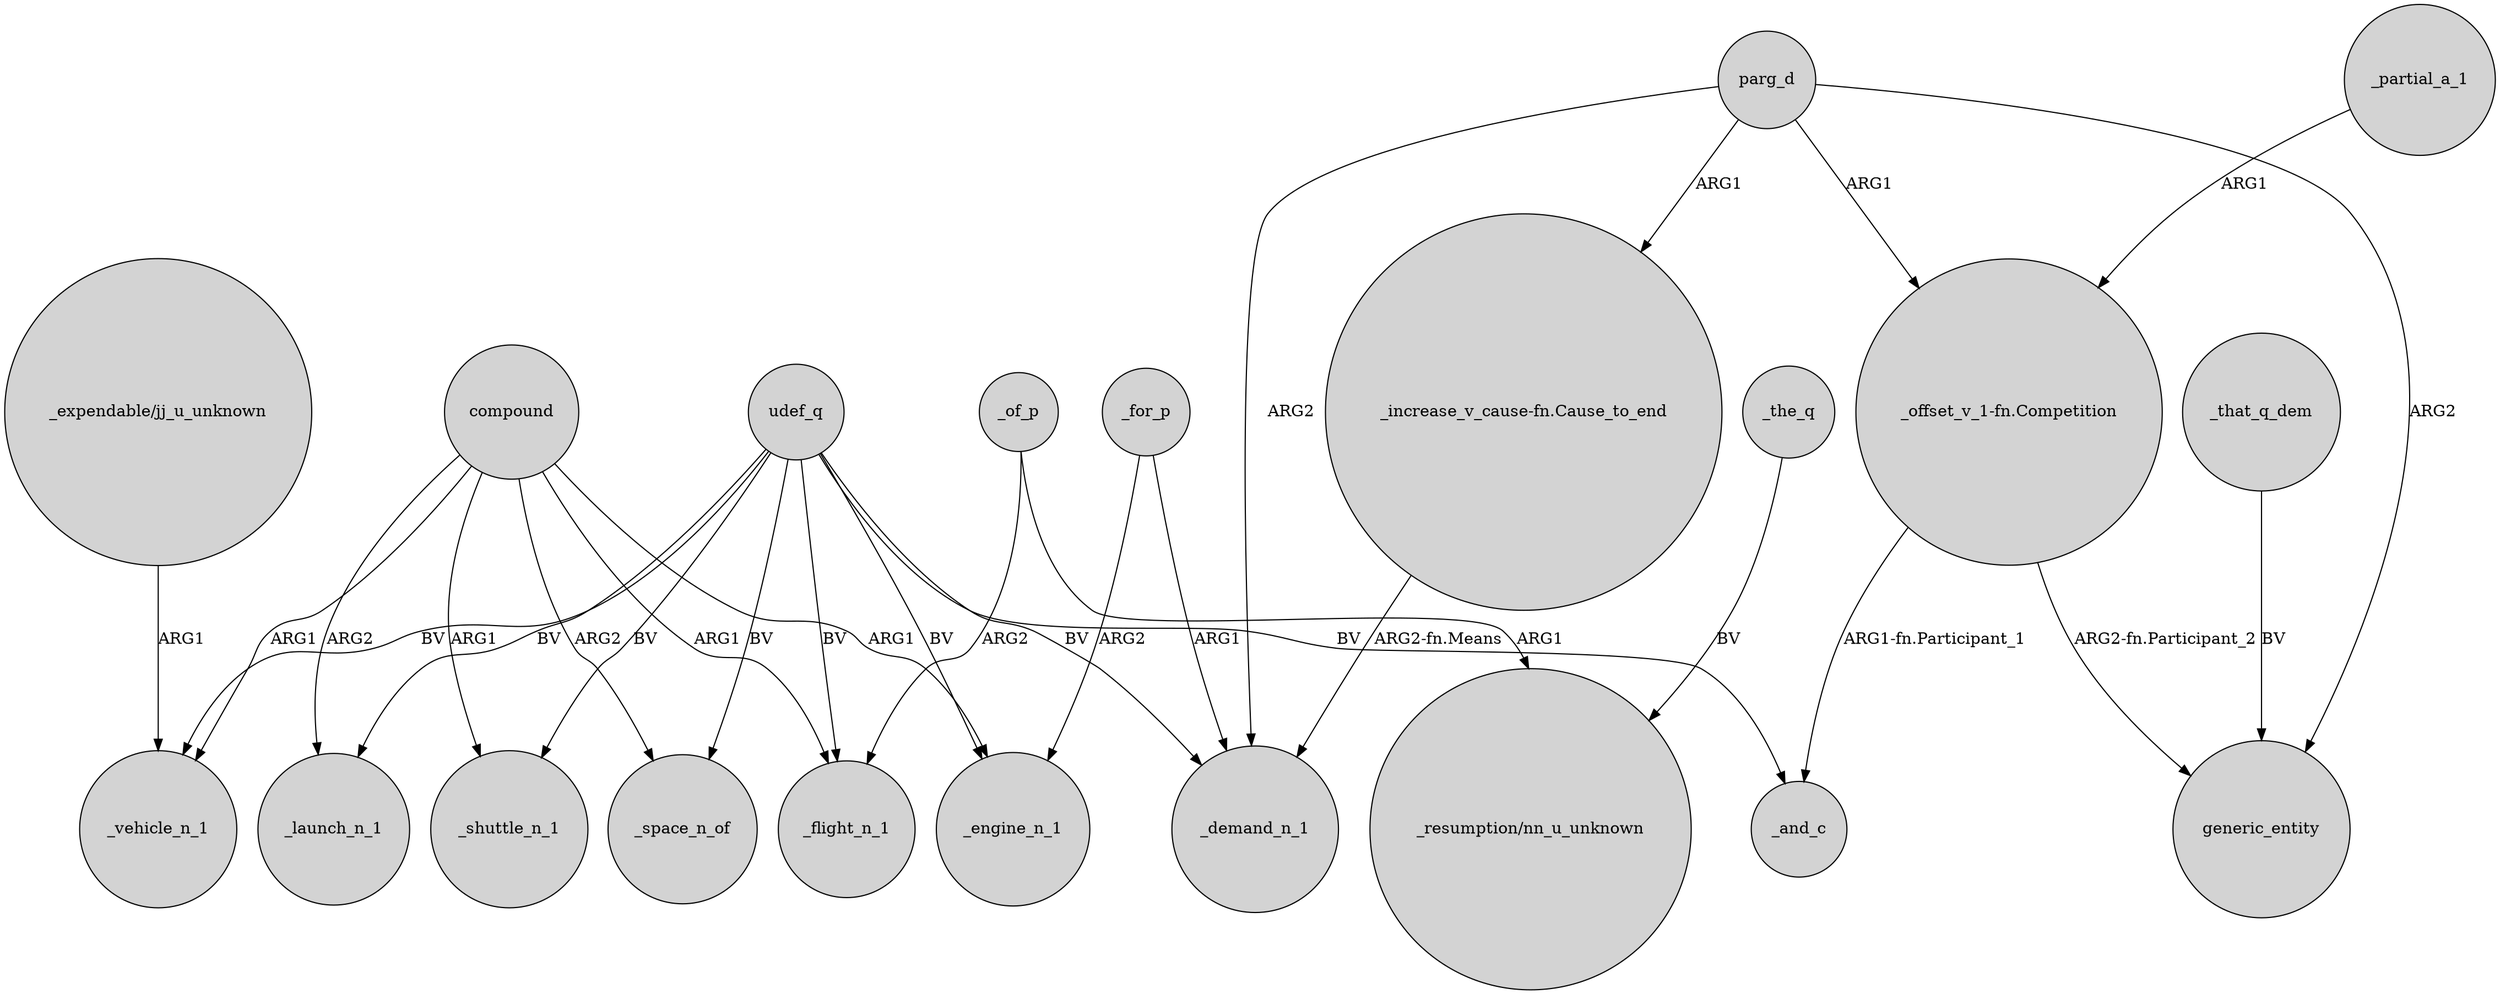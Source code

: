 digraph {
	node [shape=circle style=filled]
	udef_q -> _flight_n_1 [label=BV]
	_for_p -> _demand_n_1 [label=ARG1]
	compound -> _flight_n_1 [label=ARG1]
	compound -> _launch_n_1 [label=ARG2]
	parg_d -> _demand_n_1 [label=ARG2]
	compound -> _space_n_of [label=ARG2]
	compound -> _engine_n_1 [label=ARG1]
	udef_q -> _space_n_of [label=BV]
	_of_p -> _flight_n_1 [label=ARG2]
	udef_q -> _shuttle_n_1 [label=BV]
	udef_q -> _and_c [label=BV]
	parg_d -> "_increase_v_cause-fn.Cause_to_end" [label=ARG1]
	_the_q -> "_resumption/nn_u_unknown" [label=BV]
	_partial_a_1 -> "_offset_v_1-fn.Competition" [label=ARG1]
	udef_q -> _vehicle_n_1 [label=BV]
	compound -> _vehicle_n_1 [label=ARG1]
	"_offset_v_1-fn.Competition" -> generic_entity [label="ARG2-fn.Participant_2"]
	_for_p -> _engine_n_1 [label=ARG2]
	udef_q -> _demand_n_1 [label=BV]
	compound -> _shuttle_n_1 [label=ARG1]
	"_increase_v_cause-fn.Cause_to_end" -> _demand_n_1 [label="ARG2-fn.Means"]
	"_offset_v_1-fn.Competition" -> _and_c [label="ARG1-fn.Participant_1"]
	parg_d -> "_offset_v_1-fn.Competition" [label=ARG1]
	_that_q_dem -> generic_entity [label=BV]
	"_expendable/jj_u_unknown" -> _vehicle_n_1 [label=ARG1]
	_of_p -> "_resumption/nn_u_unknown" [label=ARG1]
	udef_q -> _engine_n_1 [label=BV]
	udef_q -> _launch_n_1 [label=BV]
	parg_d -> generic_entity [label=ARG2]
}
